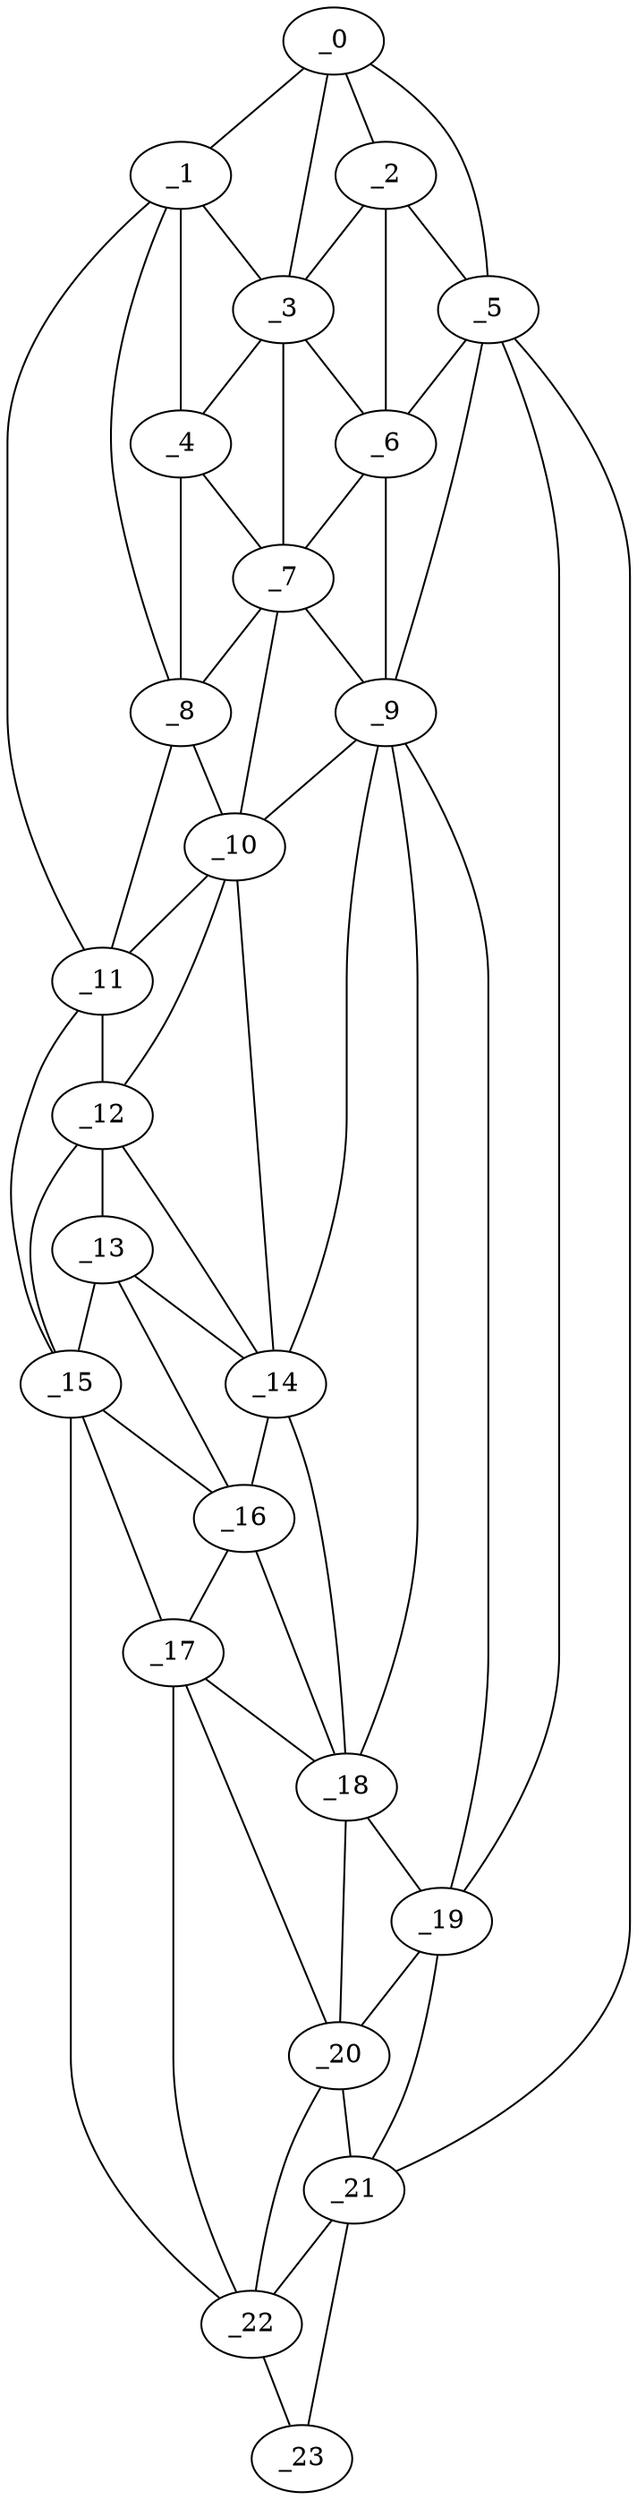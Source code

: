 graph "obj76__190.gxl" {
	_0	 [x=7,
		y=69];
	_1	 [x=17,
		y=51];
	_0 -- _1	 [valence=1];
	_2	 [x=20,
		y=73];
	_0 -- _2	 [valence=1];
	_3	 [x=23,
		y=60];
	_0 -- _3	 [valence=2];
	_5	 [x=30,
		y=78];
	_0 -- _5	 [valence=1];
	_1 -- _3	 [valence=2];
	_4	 [x=25,
		y=52];
	_1 -- _4	 [valence=2];
	_8	 [x=40,
		y=50];
	_1 -- _8	 [valence=2];
	_11	 [x=52,
		y=46];
	_1 -- _11	 [valence=1];
	_2 -- _3	 [valence=2];
	_2 -- _5	 [valence=2];
	_6	 [x=34,
		y=72];
	_2 -- _6	 [valence=1];
	_3 -- _4	 [valence=2];
	_3 -- _6	 [valence=2];
	_7	 [x=35,
		y=62];
	_3 -- _7	 [valence=2];
	_4 -- _7	 [valence=2];
	_4 -- _8	 [valence=2];
	_5 -- _6	 [valence=2];
	_9	 [x=43,
		y=72];
	_5 -- _9	 [valence=1];
	_19	 [x=94,
		y=77];
	_5 -- _19	 [valence=1];
	_21	 [x=119,
		y=78];
	_5 -- _21	 [valence=1];
	_6 -- _7	 [valence=2];
	_6 -- _9	 [valence=2];
	_7 -- _8	 [valence=2];
	_7 -- _9	 [valence=1];
	_10	 [x=48,
		y=63];
	_7 -- _10	 [valence=1];
	_8 -- _10	 [valence=2];
	_8 -- _11	 [valence=1];
	_9 -- _10	 [valence=2];
	_14	 [x=70,
		y=65];
	_9 -- _14	 [valence=1];
	_18	 [x=87,
		y=73];
	_9 -- _18	 [valence=2];
	_9 -- _19	 [valence=2];
	_10 -- _11	 [valence=1];
	_12	 [x=61,
		y=56];
	_10 -- _12	 [valence=2];
	_10 -- _14	 [valence=2];
	_11 -- _12	 [valence=2];
	_15	 [x=71,
		y=49];
	_11 -- _15	 [valence=1];
	_13	 [x=68,
		y=58];
	_12 -- _13	 [valence=2];
	_12 -- _14	 [valence=1];
	_12 -- _15	 [valence=2];
	_13 -- _14	 [valence=2];
	_13 -- _15	 [valence=2];
	_16	 [x=81,
		y=65];
	_13 -- _16	 [valence=2];
	_14 -- _16	 [valence=2];
	_14 -- _18	 [valence=2];
	_15 -- _16	 [valence=2];
	_17	 [x=87,
		y=55];
	_15 -- _17	 [valence=1];
	_22	 [x=122,
		y=62];
	_15 -- _22	 [valence=1];
	_16 -- _17	 [valence=1];
	_16 -- _18	 [valence=2];
	_17 -- _18	 [valence=2];
	_20	 [x=103,
		y=75];
	_17 -- _20	 [valence=1];
	_17 -- _22	 [valence=2];
	_18 -- _19	 [valence=2];
	_18 -- _20	 [valence=2];
	_19 -- _20	 [valence=2];
	_19 -- _21	 [valence=2];
	_20 -- _21	 [valence=2];
	_20 -- _22	 [valence=2];
	_21 -- _22	 [valence=2];
	_23	 [x=124,
		y=73];
	_21 -- _23	 [valence=1];
	_22 -- _23	 [valence=1];
}
